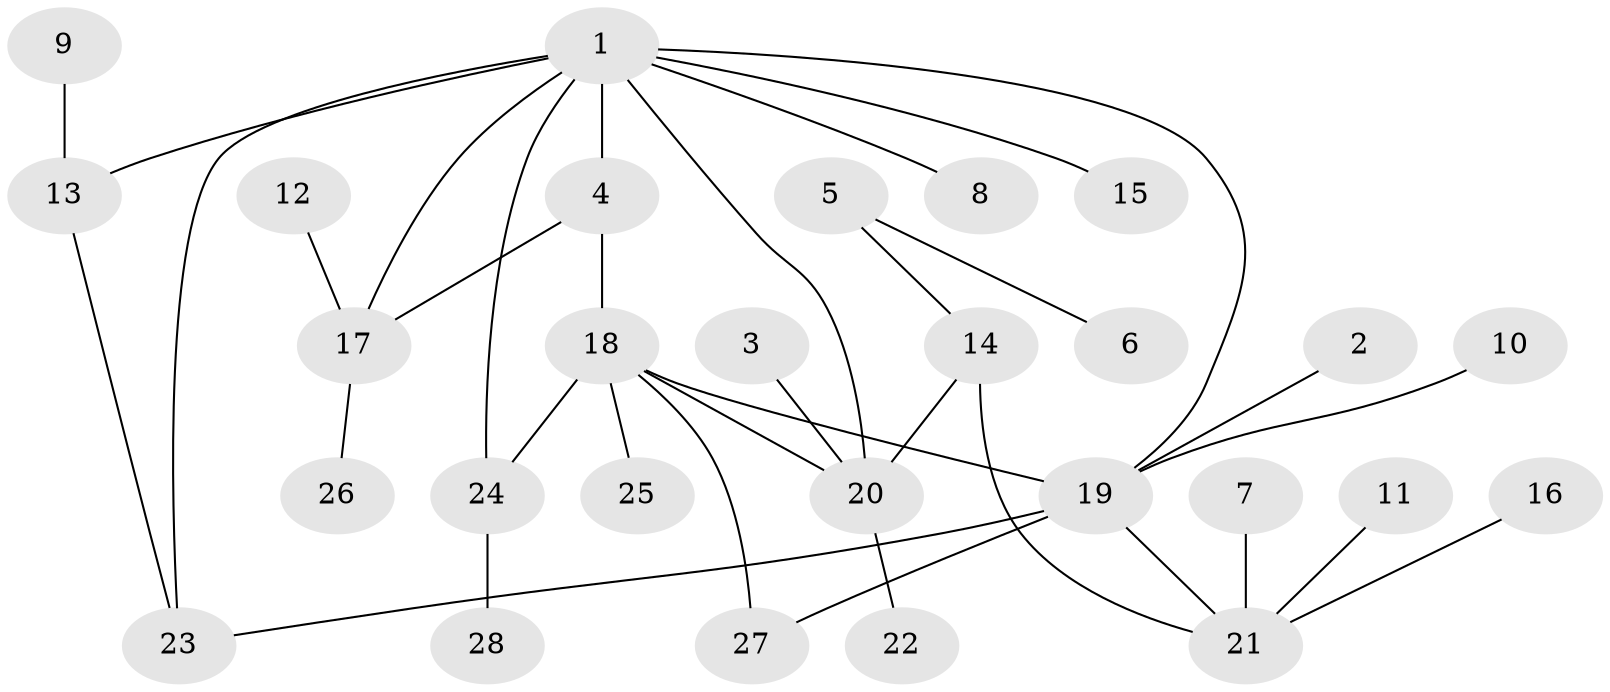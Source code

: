 // original degree distribution, {3: 0.09090909090909091, 8: 0.01818181818181818, 5: 0.03636363636363636, 6: 0.03636363636363636, 9: 0.01818181818181818, 2: 0.34545454545454546, 4: 0.05454545454545454, 1: 0.4}
// Generated by graph-tools (version 1.1) at 2025/25/03/09/25 03:25:31]
// undirected, 28 vertices, 35 edges
graph export_dot {
graph [start="1"]
  node [color=gray90,style=filled];
  1;
  2;
  3;
  4;
  5;
  6;
  7;
  8;
  9;
  10;
  11;
  12;
  13;
  14;
  15;
  16;
  17;
  18;
  19;
  20;
  21;
  22;
  23;
  24;
  25;
  26;
  27;
  28;
  1 -- 4 [weight=1.0];
  1 -- 8 [weight=1.0];
  1 -- 13 [weight=1.0];
  1 -- 15 [weight=1.0];
  1 -- 17 [weight=1.0];
  1 -- 19 [weight=1.0];
  1 -- 20 [weight=1.0];
  1 -- 23 [weight=1.0];
  1 -- 24 [weight=1.0];
  2 -- 19 [weight=1.0];
  3 -- 20 [weight=1.0];
  4 -- 17 [weight=1.0];
  4 -- 18 [weight=1.0];
  5 -- 6 [weight=1.0];
  5 -- 14 [weight=1.0];
  7 -- 21 [weight=1.0];
  9 -- 13 [weight=1.0];
  10 -- 19 [weight=1.0];
  11 -- 21 [weight=1.0];
  12 -- 17 [weight=1.0];
  13 -- 23 [weight=1.0];
  14 -- 20 [weight=1.0];
  14 -- 21 [weight=1.0];
  16 -- 21 [weight=1.0];
  17 -- 26 [weight=1.0];
  18 -- 19 [weight=2.0];
  18 -- 20 [weight=1.0];
  18 -- 24 [weight=1.0];
  18 -- 25 [weight=1.0];
  18 -- 27 [weight=1.0];
  19 -- 21 [weight=1.0];
  19 -- 23 [weight=1.0];
  19 -- 27 [weight=1.0];
  20 -- 22 [weight=1.0];
  24 -- 28 [weight=1.0];
}
